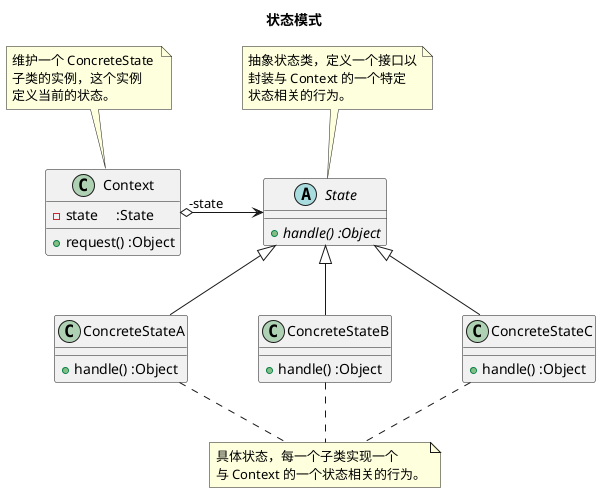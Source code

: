 @startuml
skinparam nodesep 70

title <b>状态模式</b>

class Context {
  - state     :State
  + request() :Object
}
note top: 维护一个 ConcreteState \n子类的实例，这个实例\n定义当前的状态。

abstract class State {
  + {abstract} handle() :Object
}
note top: 抽象状态类，定义一个接口以\n封装与 Context 的一个特定\n状态相关的行为。

class ConcreteStateA {
  + handle() :Object
}

class ConcreteStateB {
  + handle() :Object
}

class ConcreteStateC {
  + handle() :Object
}

note "具体状态，每一个子类实现一个\n与 Context 的一个状态相关的行为。" as csn

ConcreteStateA .. csn
ConcreteStateB .. csn
ConcreteStateC .. csn

Context "-state" o-right-> State

State <|-- ConcreteStateA
State <|-- ConcreteStateB
State <|-- ConcreteStateC

@enduml
